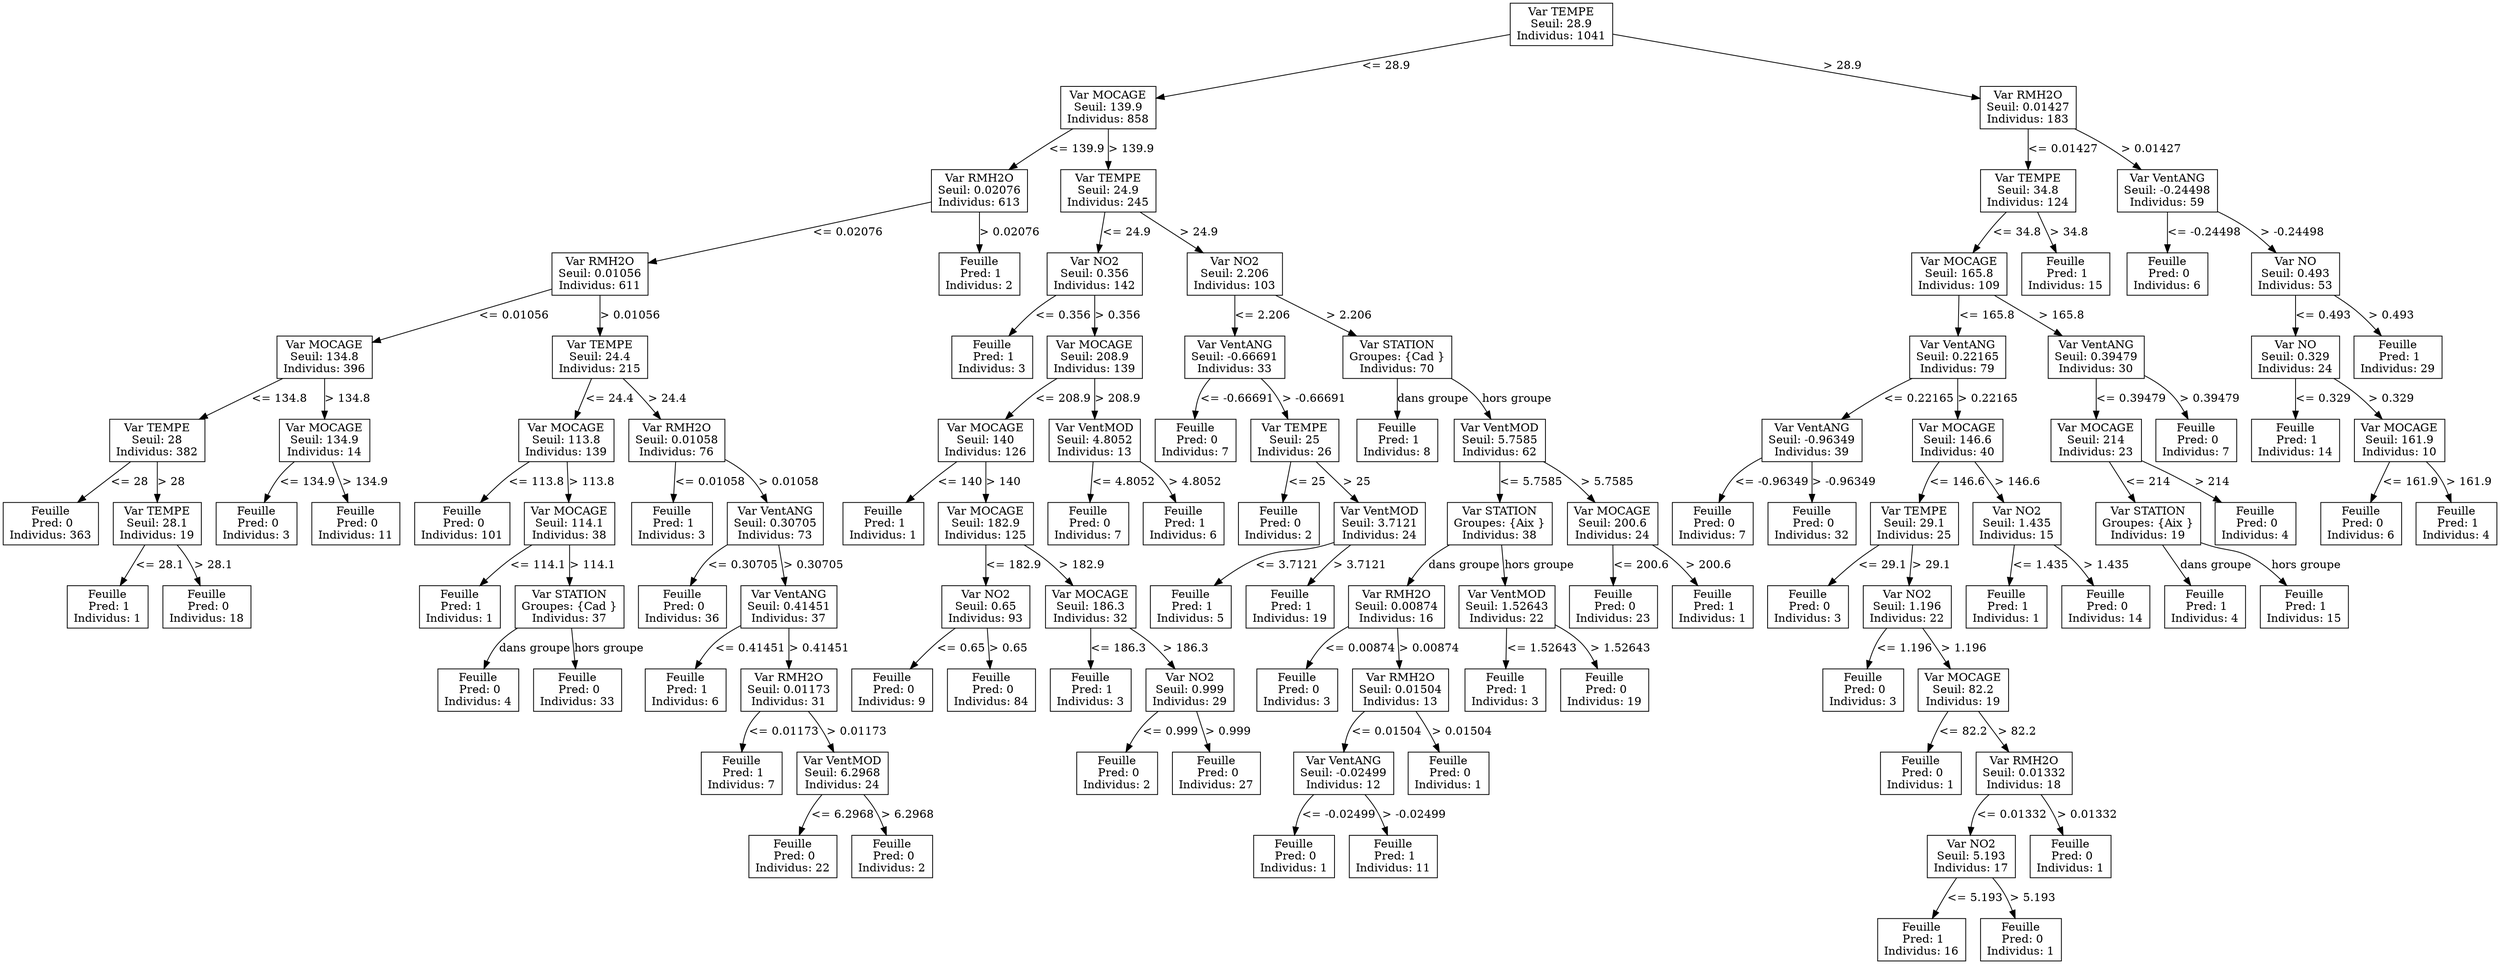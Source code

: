 digraph Arbre {
  node [shape=box];
  0 [label="Var TEMPE\nSeuil: 28.9\nIndividus: 1041"];
  1 [label="Var MOCAGE\nSeuil: 139.9\nIndividus: 858"];
  2 [label="Var RMH2O\nSeuil: 0.02076\nIndividus: 613"];
  3 [label="Var RMH2O\nSeuil: 0.01056\nIndividus: 611"];
  4 [label="Var MOCAGE\nSeuil: 134.8\nIndividus: 396"];
  5 [label="Var TEMPE\nSeuil: 28\nIndividus: 382"];
  6 [label="Feuille\n Pred: 0\nIndividus: 363"];
  5 -> 6 [label="<= 28"];
  7 [label="Var TEMPE\nSeuil: 28.1\nIndividus: 19"];
  8 [label="Feuille\n Pred: 1\nIndividus: 1"];
  7 -> 8 [label="<= 28.1"];
  9 [label="Feuille\n Pred: 0\nIndividus: 18"];
  7 -> 9 [label="> 28.1"];
  5 -> 7 [label="> 28"];
  4 -> 5 [label="<= 134.8"];
  10 [label="Var MOCAGE\nSeuil: 134.9\nIndividus: 14"];
  11 [label="Feuille\n Pred: 0\nIndividus: 3"];
  10 -> 11 [label="<= 134.9"];
  12 [label="Feuille\n Pred: 0\nIndividus: 11"];
  10 -> 12 [label="> 134.9"];
  4 -> 10 [label="> 134.8"];
  3 -> 4 [label="<= 0.01056"];
  13 [label="Var TEMPE\nSeuil: 24.4\nIndividus: 215"];
  14 [label="Var MOCAGE\nSeuil: 113.8\nIndividus: 139"];
  15 [label="Feuille\n Pred: 0\nIndividus: 101"];
  14 -> 15 [label="<= 113.8"];
  16 [label="Var MOCAGE\nSeuil: 114.1\nIndividus: 38"];
  17 [label="Feuille\n Pred: 1\nIndividus: 1"];
  16 -> 17 [label="<= 114.1"];
  18 [label="Var STATION\nGroupes: {Cad }\nIndividus: 37"];
  19 [label="Feuille\n Pred: 0\nIndividus: 4"];
  18 -> 19 [label="dans groupe"];
  20 [label="Feuille\n Pred: 0\nIndividus: 33"];
  18 -> 20 [label="hors groupe"];
  16 -> 18 [label="> 114.1"];
  14 -> 16 [label="> 113.8"];
  13 -> 14 [label="<= 24.4"];
  21 [label="Var RMH2O\nSeuil: 0.01058\nIndividus: 76"];
  22 [label="Feuille\n Pred: 1\nIndividus: 3"];
  21 -> 22 [label="<= 0.01058"];
  23 [label="Var VentANG\nSeuil: 0.30705\nIndividus: 73"];
  24 [label="Feuille\n Pred: 0\nIndividus: 36"];
  23 -> 24 [label="<= 0.30705"];
  25 [label="Var VentANG\nSeuil: 0.41451\nIndividus: 37"];
  26 [label="Feuille\n Pred: 1\nIndividus: 6"];
  25 -> 26 [label="<= 0.41451"];
  27 [label="Var RMH2O\nSeuil: 0.01173\nIndividus: 31"];
  28 [label="Feuille\n Pred: 1\nIndividus: 7"];
  27 -> 28 [label="<= 0.01173"];
  29 [label="Var VentMOD\nSeuil: 6.2968\nIndividus: 24"];
  30 [label="Feuille\n Pred: 0\nIndividus: 22"];
  29 -> 30 [label="<= 6.2968"];
  31 [label="Feuille\n Pred: 0\nIndividus: 2"];
  29 -> 31 [label="> 6.2968"];
  27 -> 29 [label="> 0.01173"];
  25 -> 27 [label="> 0.41451"];
  23 -> 25 [label="> 0.30705"];
  21 -> 23 [label="> 0.01058"];
  13 -> 21 [label="> 24.4"];
  3 -> 13 [label="> 0.01056"];
  2 -> 3 [label="<= 0.02076"];
  32 [label="Feuille\n Pred: 1\nIndividus: 2"];
  2 -> 32 [label="> 0.02076"];
  1 -> 2 [label="<= 139.9"];
  33 [label="Var TEMPE\nSeuil: 24.9\nIndividus: 245"];
  34 [label="Var NO2\nSeuil: 0.356\nIndividus: 142"];
  35 [label="Feuille\n Pred: 1\nIndividus: 3"];
  34 -> 35 [label="<= 0.356"];
  36 [label="Var MOCAGE\nSeuil: 208.9\nIndividus: 139"];
  37 [label="Var MOCAGE\nSeuil: 140\nIndividus: 126"];
  38 [label="Feuille\n Pred: 1\nIndividus: 1"];
  37 -> 38 [label="<= 140"];
  39 [label="Var MOCAGE\nSeuil: 182.9\nIndividus: 125"];
  40 [label="Var NO2\nSeuil: 0.65\nIndividus: 93"];
  41 [label="Feuille\n Pred: 0\nIndividus: 9"];
  40 -> 41 [label="<= 0.65"];
  42 [label="Feuille\n Pred: 0\nIndividus: 84"];
  40 -> 42 [label="> 0.65"];
  39 -> 40 [label="<= 182.9"];
  43 [label="Var MOCAGE\nSeuil: 186.3\nIndividus: 32"];
  44 [label="Feuille\n Pred: 1\nIndividus: 3"];
  43 -> 44 [label="<= 186.3"];
  45 [label="Var NO2\nSeuil: 0.999\nIndividus: 29"];
  46 [label="Feuille\n Pred: 0\nIndividus: 2"];
  45 -> 46 [label="<= 0.999"];
  47 [label="Feuille\n Pred: 0\nIndividus: 27"];
  45 -> 47 [label="> 0.999"];
  43 -> 45 [label="> 186.3"];
  39 -> 43 [label="> 182.9"];
  37 -> 39 [label="> 140"];
  36 -> 37 [label="<= 208.9"];
  48 [label="Var VentMOD\nSeuil: 4.8052\nIndividus: 13"];
  49 [label="Feuille\n Pred: 0\nIndividus: 7"];
  48 -> 49 [label="<= 4.8052"];
  50 [label="Feuille\n Pred: 1\nIndividus: 6"];
  48 -> 50 [label="> 4.8052"];
  36 -> 48 [label="> 208.9"];
  34 -> 36 [label="> 0.356"];
  33 -> 34 [label="<= 24.9"];
  51 [label="Var NO2\nSeuil: 2.206\nIndividus: 103"];
  52 [label="Var VentANG\nSeuil: -0.66691\nIndividus: 33"];
  53 [label="Feuille\n Pred: 0\nIndividus: 7"];
  52 -> 53 [label="<= -0.66691"];
  54 [label="Var TEMPE\nSeuil: 25\nIndividus: 26"];
  55 [label="Feuille\n Pred: 0\nIndividus: 2"];
  54 -> 55 [label="<= 25"];
  56 [label="Var VentMOD\nSeuil: 3.7121\nIndividus: 24"];
  57 [label="Feuille\n Pred: 1\nIndividus: 5"];
  56 -> 57 [label="<= 3.7121"];
  58 [label="Feuille\n Pred: 1\nIndividus: 19"];
  56 -> 58 [label="> 3.7121"];
  54 -> 56 [label="> 25"];
  52 -> 54 [label="> -0.66691"];
  51 -> 52 [label="<= 2.206"];
  59 [label="Var STATION\nGroupes: {Cad }\nIndividus: 70"];
  60 [label="Feuille\n Pred: 1\nIndividus: 8"];
  59 -> 60 [label="dans groupe"];
  61 [label="Var VentMOD\nSeuil: 5.7585\nIndividus: 62"];
  62 [label="Var STATION\nGroupes: {Aix }\nIndividus: 38"];
  63 [label="Var RMH2O\nSeuil: 0.00874\nIndividus: 16"];
  64 [label="Feuille\n Pred: 0\nIndividus: 3"];
  63 -> 64 [label="<= 0.00874"];
  65 [label="Var RMH2O\nSeuil: 0.01504\nIndividus: 13"];
  66 [label="Var VentANG\nSeuil: -0.02499\nIndividus: 12"];
  67 [label="Feuille\n Pred: 0\nIndividus: 1"];
  66 -> 67 [label="<= -0.02499"];
  68 [label="Feuille\n Pred: 1\nIndividus: 11"];
  66 -> 68 [label="> -0.02499"];
  65 -> 66 [label="<= 0.01504"];
  69 [label="Feuille\n Pred: 0\nIndividus: 1"];
  65 -> 69 [label="> 0.01504"];
  63 -> 65 [label="> 0.00874"];
  62 -> 63 [label="dans groupe"];
  70 [label="Var VentMOD\nSeuil: 1.52643\nIndividus: 22"];
  71 [label="Feuille\n Pred: 1\nIndividus: 3"];
  70 -> 71 [label="<= 1.52643"];
  72 [label="Feuille\n Pred: 0\nIndividus: 19"];
  70 -> 72 [label="> 1.52643"];
  62 -> 70 [label="hors groupe"];
  61 -> 62 [label="<= 5.7585"];
  73 [label="Var MOCAGE\nSeuil: 200.6\nIndividus: 24"];
  74 [label="Feuille\n Pred: 0\nIndividus: 23"];
  73 -> 74 [label="<= 200.6"];
  75 [label="Feuille\n Pred: 1\nIndividus: 1"];
  73 -> 75 [label="> 200.6"];
  61 -> 73 [label="> 5.7585"];
  59 -> 61 [label="hors groupe"];
  51 -> 59 [label="> 2.206"];
  33 -> 51 [label="> 24.9"];
  1 -> 33 [label="> 139.9"];
  0 -> 1 [label="<= 28.9"];
  76 [label="Var RMH2O\nSeuil: 0.01427\nIndividus: 183"];
  77 [label="Var TEMPE\nSeuil: 34.8\nIndividus: 124"];
  78 [label="Var MOCAGE\nSeuil: 165.8\nIndividus: 109"];
  79 [label="Var VentANG\nSeuil: 0.22165\nIndividus: 79"];
  80 [label="Var VentANG\nSeuil: -0.96349\nIndividus: 39"];
  81 [label="Feuille\n Pred: 0\nIndividus: 7"];
  80 -> 81 [label="<= -0.96349"];
  82 [label="Feuille\n Pred: 0\nIndividus: 32"];
  80 -> 82 [label="> -0.96349"];
  79 -> 80 [label="<= 0.22165"];
  83 [label="Var MOCAGE\nSeuil: 146.6\nIndividus: 40"];
  84 [label="Var TEMPE\nSeuil: 29.1\nIndividus: 25"];
  85 [label="Feuille\n Pred: 0\nIndividus: 3"];
  84 -> 85 [label="<= 29.1"];
  86 [label="Var NO2\nSeuil: 1.196\nIndividus: 22"];
  87 [label="Feuille\n Pred: 0\nIndividus: 3"];
  86 -> 87 [label="<= 1.196"];
  88 [label="Var MOCAGE\nSeuil: 82.2\nIndividus: 19"];
  89 [label="Feuille\n Pred: 0\nIndividus: 1"];
  88 -> 89 [label="<= 82.2"];
  90 [label="Var RMH2O\nSeuil: 0.01332\nIndividus: 18"];
  91 [label="Var NO2\nSeuil: 5.193\nIndividus: 17"];
  92 [label="Feuille\n Pred: 1\nIndividus: 16"];
  91 -> 92 [label="<= 5.193"];
  93 [label="Feuille\n Pred: 0\nIndividus: 1"];
  91 -> 93 [label="> 5.193"];
  90 -> 91 [label="<= 0.01332"];
  94 [label="Feuille\n Pred: 0\nIndividus: 1"];
  90 -> 94 [label="> 0.01332"];
  88 -> 90 [label="> 82.2"];
  86 -> 88 [label="> 1.196"];
  84 -> 86 [label="> 29.1"];
  83 -> 84 [label="<= 146.6"];
  95 [label="Var NO2\nSeuil: 1.435\nIndividus: 15"];
  96 [label="Feuille\n Pred: 1\nIndividus: 1"];
  95 -> 96 [label="<= 1.435"];
  97 [label="Feuille\n Pred: 0\nIndividus: 14"];
  95 -> 97 [label="> 1.435"];
  83 -> 95 [label="> 146.6"];
  79 -> 83 [label="> 0.22165"];
  78 -> 79 [label="<= 165.8"];
  98 [label="Var VentANG\nSeuil: 0.39479\nIndividus: 30"];
  99 [label="Var MOCAGE\nSeuil: 214\nIndividus: 23"];
  100 [label="Var STATION\nGroupes: {Aix }\nIndividus: 19"];
  101 [label="Feuille\n Pred: 1\nIndividus: 4"];
  100 -> 101 [label="dans groupe"];
  102 [label="Feuille\n Pred: 1\nIndividus: 15"];
  100 -> 102 [label="hors groupe"];
  99 -> 100 [label="<= 214"];
  103 [label="Feuille\n Pred: 0\nIndividus: 4"];
  99 -> 103 [label="> 214"];
  98 -> 99 [label="<= 0.39479"];
  104 [label="Feuille\n Pred: 0\nIndividus: 7"];
  98 -> 104 [label="> 0.39479"];
  78 -> 98 [label="> 165.8"];
  77 -> 78 [label="<= 34.8"];
  105 [label="Feuille\n Pred: 1\nIndividus: 15"];
  77 -> 105 [label="> 34.8"];
  76 -> 77 [label="<= 0.01427"];
  106 [label="Var VentANG\nSeuil: -0.24498\nIndividus: 59"];
  107 [label="Feuille\n Pred: 0\nIndividus: 6"];
  106 -> 107 [label="<= -0.24498"];
  108 [label="Var NO\nSeuil: 0.493\nIndividus: 53"];
  109 [label="Var NO\nSeuil: 0.329\nIndividus: 24"];
  110 [label="Feuille\n Pred: 1\nIndividus: 14"];
  109 -> 110 [label="<= 0.329"];
  111 [label="Var MOCAGE\nSeuil: 161.9\nIndividus: 10"];
  112 [label="Feuille\n Pred: 0\nIndividus: 6"];
  111 -> 112 [label="<= 161.9"];
  113 [label="Feuille\n Pred: 1\nIndividus: 4"];
  111 -> 113 [label="> 161.9"];
  109 -> 111 [label="> 0.329"];
  108 -> 109 [label="<= 0.493"];
  114 [label="Feuille\n Pred: 1\nIndividus: 29"];
  108 -> 114 [label="> 0.493"];
  106 -> 108 [label="> -0.24498"];
  76 -> 106 [label="> 0.01427"];
  0 -> 76 [label="> 28.9"];
}
